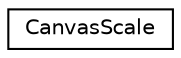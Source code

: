 digraph "Graphical Class Hierarchy"
{
 // LATEX_PDF_SIZE
  edge [fontname="Helvetica",fontsize="10",labelfontname="Helvetica",labelfontsize="10"];
  node [fontname="Helvetica",fontsize="10",shape=record];
  rankdir="LR";
  Node0 [label="CanvasScale",height=0.2,width=0.4,color="black", fillcolor="white", style="filled",URL="$classCanvasScale.html",tooltip=" "];
}
